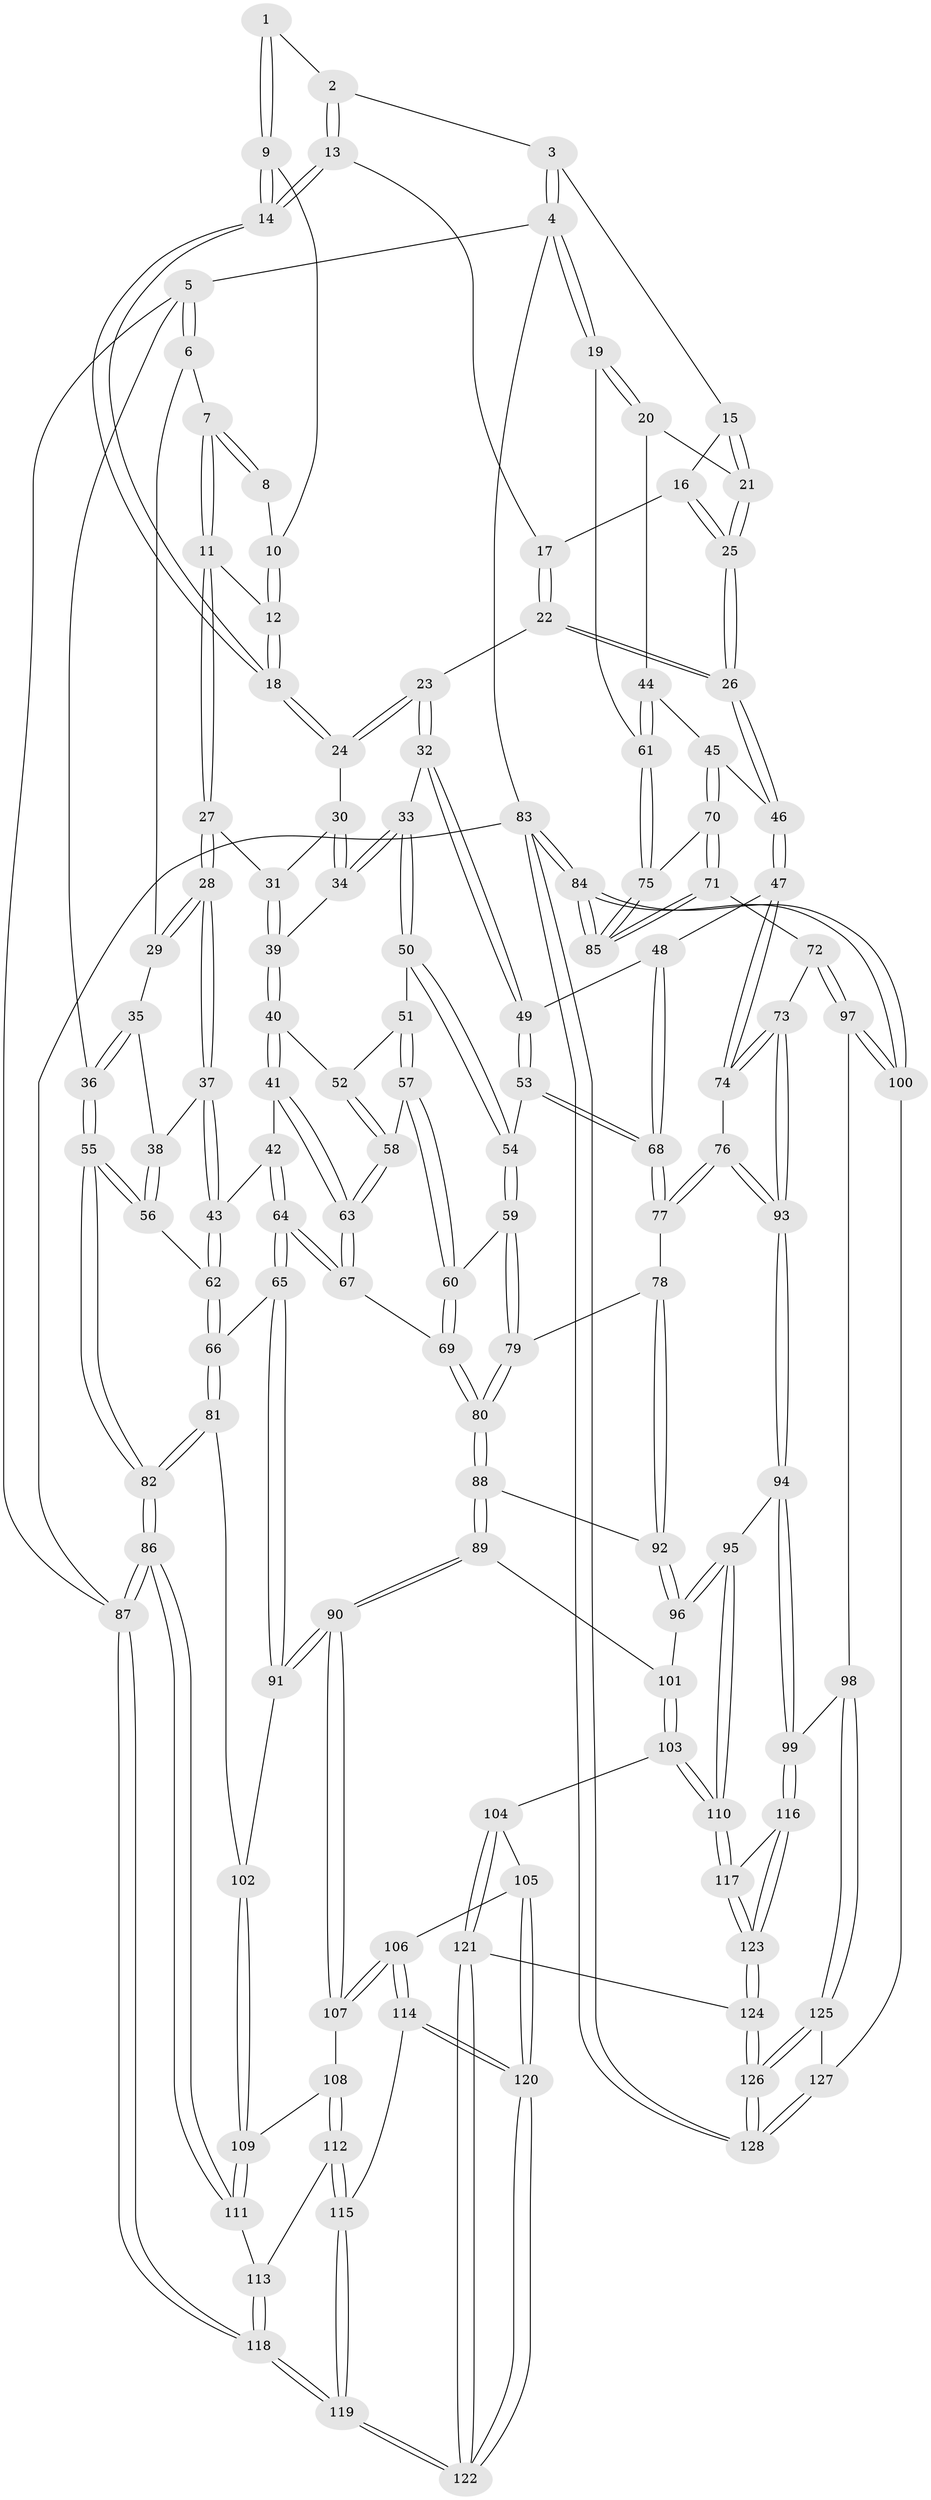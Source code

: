 // Generated by graph-tools (version 1.1) at 2025/11/02/27/25 16:11:53]
// undirected, 128 vertices, 317 edges
graph export_dot {
graph [start="1"]
  node [color=gray90,style=filled];
  1 [pos="+0.5416469222751027+0"];
  2 [pos="+0.6789015819846762+0"];
  3 [pos="+0.8770154119848264+0"];
  4 [pos="+1+0"];
  5 [pos="+0+0"];
  6 [pos="+0+0"];
  7 [pos="+0+0"];
  8 [pos="+0.414437791327247+0"];
  9 [pos="+0.5168271908931994+0.07599044614669367"];
  10 [pos="+0.413814181344747+0"];
  11 [pos="+0.26630230282396683+0.12977067731554676"];
  12 [pos="+0.406613981964427+0.07747376498342207"];
  13 [pos="+0.6154462180228042+0.05354918024440371"];
  14 [pos="+0.5174025500065105+0.12717770727684943"];
  15 [pos="+0.773785389025024+0.09817995728148653"];
  16 [pos="+0.7357688253924398+0.12772320992028513"];
  17 [pos="+0.6854456325726038+0.12875664895852962"];
  18 [pos="+0.5016591632717601+0.1496126291540849"];
  19 [pos="+1+0.18914099630756415"];
  20 [pos="+0.9169195615393517+0.22299923973210067"];
  21 [pos="+0.9096068792178656+0.22284582948840986"];
  22 [pos="+0.5727502026719014+0.24187434382604758"];
  23 [pos="+0.5513128767304264+0.24249919279932747"];
  24 [pos="+0.5018594490213646+0.15077362572788755"];
  25 [pos="+0.7439707800285155+0.30727437436373684"];
  26 [pos="+0.7414088809806669+0.3103923114035465"];
  27 [pos="+0.26016615772333423+0.19610764077327525"];
  28 [pos="+0.16481408482110285+0.2368412598572995"];
  29 [pos="+0.1043694292447494+0.22304720767905512"];
  30 [pos="+0.4369541855320906+0.1819040736689746"];
  31 [pos="+0.2621291610074833+0.19826191405568278"];
  32 [pos="+0.5331467328273369+0.27338647406440125"];
  33 [pos="+0.5208182553365774+0.283416969447781"];
  34 [pos="+0.3615427530541135+0.2663903962309574"];
  35 [pos="+0.06847714329193229+0.2507969253615681"];
  36 [pos="+0+0.2143646470212905"];
  37 [pos="+0.15922116323674343+0.38256465509325643"];
  38 [pos="+0.050185182661551045+0.33890772268840214"];
  39 [pos="+0.3120493054891677+0.27632605644959457"];
  40 [pos="+0.3151012922492896+0.3672408366643908"];
  41 [pos="+0.309042320259836+0.37925807033844705"];
  42 [pos="+0.18894989286575514+0.3998444085732812"];
  43 [pos="+0.1632543086026802+0.38994825320898563"];
  44 [pos="+0.8640999946908067+0.39040155385030356"];
  45 [pos="+0.8292928740362143+0.426169148817323"];
  46 [pos="+0.746940138051387+0.3902151447570052"];
  47 [pos="+0.710300339866759+0.42918511439858986"];
  48 [pos="+0.6559185109629228+0.4289998319966196"];
  49 [pos="+0.60986498687411+0.4204793977559118"];
  50 [pos="+0.5120274609518155+0.2978224066525615"];
  51 [pos="+0.4425401707802209+0.359561340481908"];
  52 [pos="+0.43456820670481877+0.3614431894011024"];
  53 [pos="+0.5279652000573074+0.4675575453408796"];
  54 [pos="+0.5222307109144662+0.4670354158929845"];
  55 [pos="+0+0.4075457347136537"];
  56 [pos="+0+0.4082773356718089"];
  57 [pos="+0.4774388907722145+0.4538507022867184"];
  58 [pos="+0.4145555484214249+0.4652150750216339"];
  59 [pos="+0.5220397694853998+0.4670989042119915"];
  60 [pos="+0.48879448284429194+0.4581237027000362"];
  61 [pos="+1+0.1966218579054786"];
  62 [pos="+0.0741595624499448+0.4770584964303456"];
  63 [pos="+0.34528623807112985+0.4936488630385553"];
  64 [pos="+0.21420498435511695+0.5803319834885377"];
  65 [pos="+0.17086255898743033+0.6239045424218117"];
  66 [pos="+0.0907032944028073+0.5323513534708757"];
  67 [pos="+0.3395485596587631+0.5293365201520663"];
  68 [pos="+0.5851845275484119+0.5343867531616465"];
  69 [pos="+0.3946831943017548+0.583578826767002"];
  70 [pos="+0.8901294152461258+0.4899939321171298"];
  71 [pos="+0.8810697207862429+0.5585087491117678"];
  72 [pos="+0.851370129171935+0.6251801975249051"];
  73 [pos="+0.8476345363034025+0.6243078693994323"];
  74 [pos="+0.7047805466219198+0.5387496350986375"];
  75 [pos="+1+0.34629144268099066"];
  76 [pos="+0.6254685254585918+0.5994755232333493"];
  77 [pos="+0.6126173563214732+0.5951979104334161"];
  78 [pos="+0.5289712927217287+0.6143230025653825"];
  79 [pos="+0.4708685493525134+0.584162337272659"];
  80 [pos="+0.401504196050947+0.5911094532502138"];
  81 [pos="+0+0.6339777373149689"];
  82 [pos="+0+0.6318053596966107"];
  83 [pos="+1+1"];
  84 [pos="+1+0.8624522364609505"];
  85 [pos="+1+0.5812593820435135"];
  86 [pos="+0+0.8470970711295204"];
  87 [pos="+0+1"];
  88 [pos="+0.3915480807918959+0.6647071577953193"];
  89 [pos="+0.3806313085831284+0.6846186936149171"];
  90 [pos="+0.23772108961239166+0.7493462782475352"];
  91 [pos="+0.1687302697466062+0.6358675076252853"];
  92 [pos="+0.5134352975063831+0.7052162360342533"];
  93 [pos="+0.65502670485857+0.6892940424140988"];
  94 [pos="+0.6433623152376025+0.7767872153052614"];
  95 [pos="+0.5341509886112091+0.7592269397153897"];
  96 [pos="+0.5315219800183495+0.75541472385593"];
  97 [pos="+0.8707271902544531+0.6681043604057878"];
  98 [pos="+0.6980828351620293+0.8245102784396835"];
  99 [pos="+0.6718695208791607+0.8167169299633336"];
  100 [pos="+1+0.8197297009190705"];
  101 [pos="+0.40577763313388415+0.7287013077946906"];
  102 [pos="+0.05932421561331916+0.6813021690442902"];
  103 [pos="+0.4138363483891154+0.8435971190953847"];
  104 [pos="+0.34658313559700094+0.8520017343469853"];
  105 [pos="+0.30744737827896795+0.8417828160381111"];
  106 [pos="+0.25233890972963646+0.7981841890009194"];
  107 [pos="+0.23776210890462418+0.7581917464374333"];
  108 [pos="+0.1549750874711572+0.7936213804712271"];
  109 [pos="+0.04963137070078689+0.8040520755746172"];
  110 [pos="+0.4447467162540081+0.8534583891674077"];
  111 [pos="+0.04000900928117841+0.8187295163937991"];
  112 [pos="+0.10102624847837338+0.8790136857616033"];
  113 [pos="+0.07179852494153421+0.8784569896913542"];
  114 [pos="+0.18704283989600956+0.8947299509331454"];
  115 [pos="+0.1718513258056648+0.9065734301501347"];
  116 [pos="+0.6377098339381672+0.8587738662178749"];
  117 [pos="+0.44765128096147644+0.8586069894363304"];
  118 [pos="+0+1"];
  119 [pos="+0.08396586705366677+1"];
  120 [pos="+0.27559324284568437+0.9730358843097906"];
  121 [pos="+0.3954229994384704+1"];
  122 [pos="+0.3035852322957848+1"];
  123 [pos="+0.522097729238406+1"];
  124 [pos="+0.5092749245527971+1"];
  125 [pos="+0.7108194593218542+0.8367783633779369"];
  126 [pos="+0.6364981848395106+1"];
  127 [pos="+0.8112437047011972+0.9059736098896746"];
  128 [pos="+0.7518968475849853+1"];
  1 -- 2;
  1 -- 9;
  1 -- 9;
  2 -- 3;
  2 -- 13;
  2 -- 13;
  3 -- 4;
  3 -- 4;
  3 -- 15;
  4 -- 5;
  4 -- 19;
  4 -- 19;
  4 -- 83;
  5 -- 6;
  5 -- 6;
  5 -- 36;
  5 -- 87;
  6 -- 7;
  6 -- 29;
  7 -- 8;
  7 -- 8;
  7 -- 11;
  7 -- 11;
  8 -- 10;
  9 -- 10;
  9 -- 14;
  9 -- 14;
  10 -- 12;
  10 -- 12;
  11 -- 12;
  11 -- 27;
  11 -- 27;
  12 -- 18;
  12 -- 18;
  13 -- 14;
  13 -- 14;
  13 -- 17;
  14 -- 18;
  14 -- 18;
  15 -- 16;
  15 -- 21;
  15 -- 21;
  16 -- 17;
  16 -- 25;
  16 -- 25;
  17 -- 22;
  17 -- 22;
  18 -- 24;
  18 -- 24;
  19 -- 20;
  19 -- 20;
  19 -- 61;
  20 -- 21;
  20 -- 44;
  21 -- 25;
  21 -- 25;
  22 -- 23;
  22 -- 26;
  22 -- 26;
  23 -- 24;
  23 -- 24;
  23 -- 32;
  23 -- 32;
  24 -- 30;
  25 -- 26;
  25 -- 26;
  26 -- 46;
  26 -- 46;
  27 -- 28;
  27 -- 28;
  27 -- 31;
  28 -- 29;
  28 -- 29;
  28 -- 37;
  28 -- 37;
  29 -- 35;
  30 -- 31;
  30 -- 34;
  30 -- 34;
  31 -- 39;
  31 -- 39;
  32 -- 33;
  32 -- 49;
  32 -- 49;
  33 -- 34;
  33 -- 34;
  33 -- 50;
  33 -- 50;
  34 -- 39;
  35 -- 36;
  35 -- 36;
  35 -- 38;
  36 -- 55;
  36 -- 55;
  37 -- 38;
  37 -- 43;
  37 -- 43;
  38 -- 56;
  38 -- 56;
  39 -- 40;
  39 -- 40;
  40 -- 41;
  40 -- 41;
  40 -- 52;
  41 -- 42;
  41 -- 63;
  41 -- 63;
  42 -- 43;
  42 -- 64;
  42 -- 64;
  43 -- 62;
  43 -- 62;
  44 -- 45;
  44 -- 61;
  44 -- 61;
  45 -- 46;
  45 -- 70;
  45 -- 70;
  46 -- 47;
  46 -- 47;
  47 -- 48;
  47 -- 74;
  47 -- 74;
  48 -- 49;
  48 -- 68;
  48 -- 68;
  49 -- 53;
  49 -- 53;
  50 -- 51;
  50 -- 54;
  50 -- 54;
  51 -- 52;
  51 -- 57;
  51 -- 57;
  52 -- 58;
  52 -- 58;
  53 -- 54;
  53 -- 68;
  53 -- 68;
  54 -- 59;
  54 -- 59;
  55 -- 56;
  55 -- 56;
  55 -- 82;
  55 -- 82;
  56 -- 62;
  57 -- 58;
  57 -- 60;
  57 -- 60;
  58 -- 63;
  58 -- 63;
  59 -- 60;
  59 -- 79;
  59 -- 79;
  60 -- 69;
  60 -- 69;
  61 -- 75;
  61 -- 75;
  62 -- 66;
  62 -- 66;
  63 -- 67;
  63 -- 67;
  64 -- 65;
  64 -- 65;
  64 -- 67;
  64 -- 67;
  65 -- 66;
  65 -- 91;
  65 -- 91;
  66 -- 81;
  66 -- 81;
  67 -- 69;
  68 -- 77;
  68 -- 77;
  69 -- 80;
  69 -- 80;
  70 -- 71;
  70 -- 71;
  70 -- 75;
  71 -- 72;
  71 -- 85;
  71 -- 85;
  72 -- 73;
  72 -- 97;
  72 -- 97;
  73 -- 74;
  73 -- 74;
  73 -- 93;
  73 -- 93;
  74 -- 76;
  75 -- 85;
  75 -- 85;
  76 -- 77;
  76 -- 77;
  76 -- 93;
  76 -- 93;
  77 -- 78;
  78 -- 79;
  78 -- 92;
  78 -- 92;
  79 -- 80;
  79 -- 80;
  80 -- 88;
  80 -- 88;
  81 -- 82;
  81 -- 82;
  81 -- 102;
  82 -- 86;
  82 -- 86;
  83 -- 84;
  83 -- 84;
  83 -- 128;
  83 -- 128;
  83 -- 87;
  84 -- 85;
  84 -- 85;
  84 -- 100;
  84 -- 100;
  86 -- 87;
  86 -- 87;
  86 -- 111;
  86 -- 111;
  87 -- 118;
  87 -- 118;
  88 -- 89;
  88 -- 89;
  88 -- 92;
  89 -- 90;
  89 -- 90;
  89 -- 101;
  90 -- 91;
  90 -- 91;
  90 -- 107;
  90 -- 107;
  91 -- 102;
  92 -- 96;
  92 -- 96;
  93 -- 94;
  93 -- 94;
  94 -- 95;
  94 -- 99;
  94 -- 99;
  95 -- 96;
  95 -- 96;
  95 -- 110;
  95 -- 110;
  96 -- 101;
  97 -- 98;
  97 -- 100;
  97 -- 100;
  98 -- 99;
  98 -- 125;
  98 -- 125;
  99 -- 116;
  99 -- 116;
  100 -- 127;
  101 -- 103;
  101 -- 103;
  102 -- 109;
  102 -- 109;
  103 -- 104;
  103 -- 110;
  103 -- 110;
  104 -- 105;
  104 -- 121;
  104 -- 121;
  105 -- 106;
  105 -- 120;
  105 -- 120;
  106 -- 107;
  106 -- 107;
  106 -- 114;
  106 -- 114;
  107 -- 108;
  108 -- 109;
  108 -- 112;
  108 -- 112;
  109 -- 111;
  109 -- 111;
  110 -- 117;
  110 -- 117;
  111 -- 113;
  112 -- 113;
  112 -- 115;
  112 -- 115;
  113 -- 118;
  113 -- 118;
  114 -- 115;
  114 -- 120;
  114 -- 120;
  115 -- 119;
  115 -- 119;
  116 -- 117;
  116 -- 123;
  116 -- 123;
  117 -- 123;
  117 -- 123;
  118 -- 119;
  118 -- 119;
  119 -- 122;
  119 -- 122;
  120 -- 122;
  120 -- 122;
  121 -- 122;
  121 -- 122;
  121 -- 124;
  123 -- 124;
  123 -- 124;
  124 -- 126;
  124 -- 126;
  125 -- 126;
  125 -- 126;
  125 -- 127;
  126 -- 128;
  126 -- 128;
  127 -- 128;
  127 -- 128;
}
